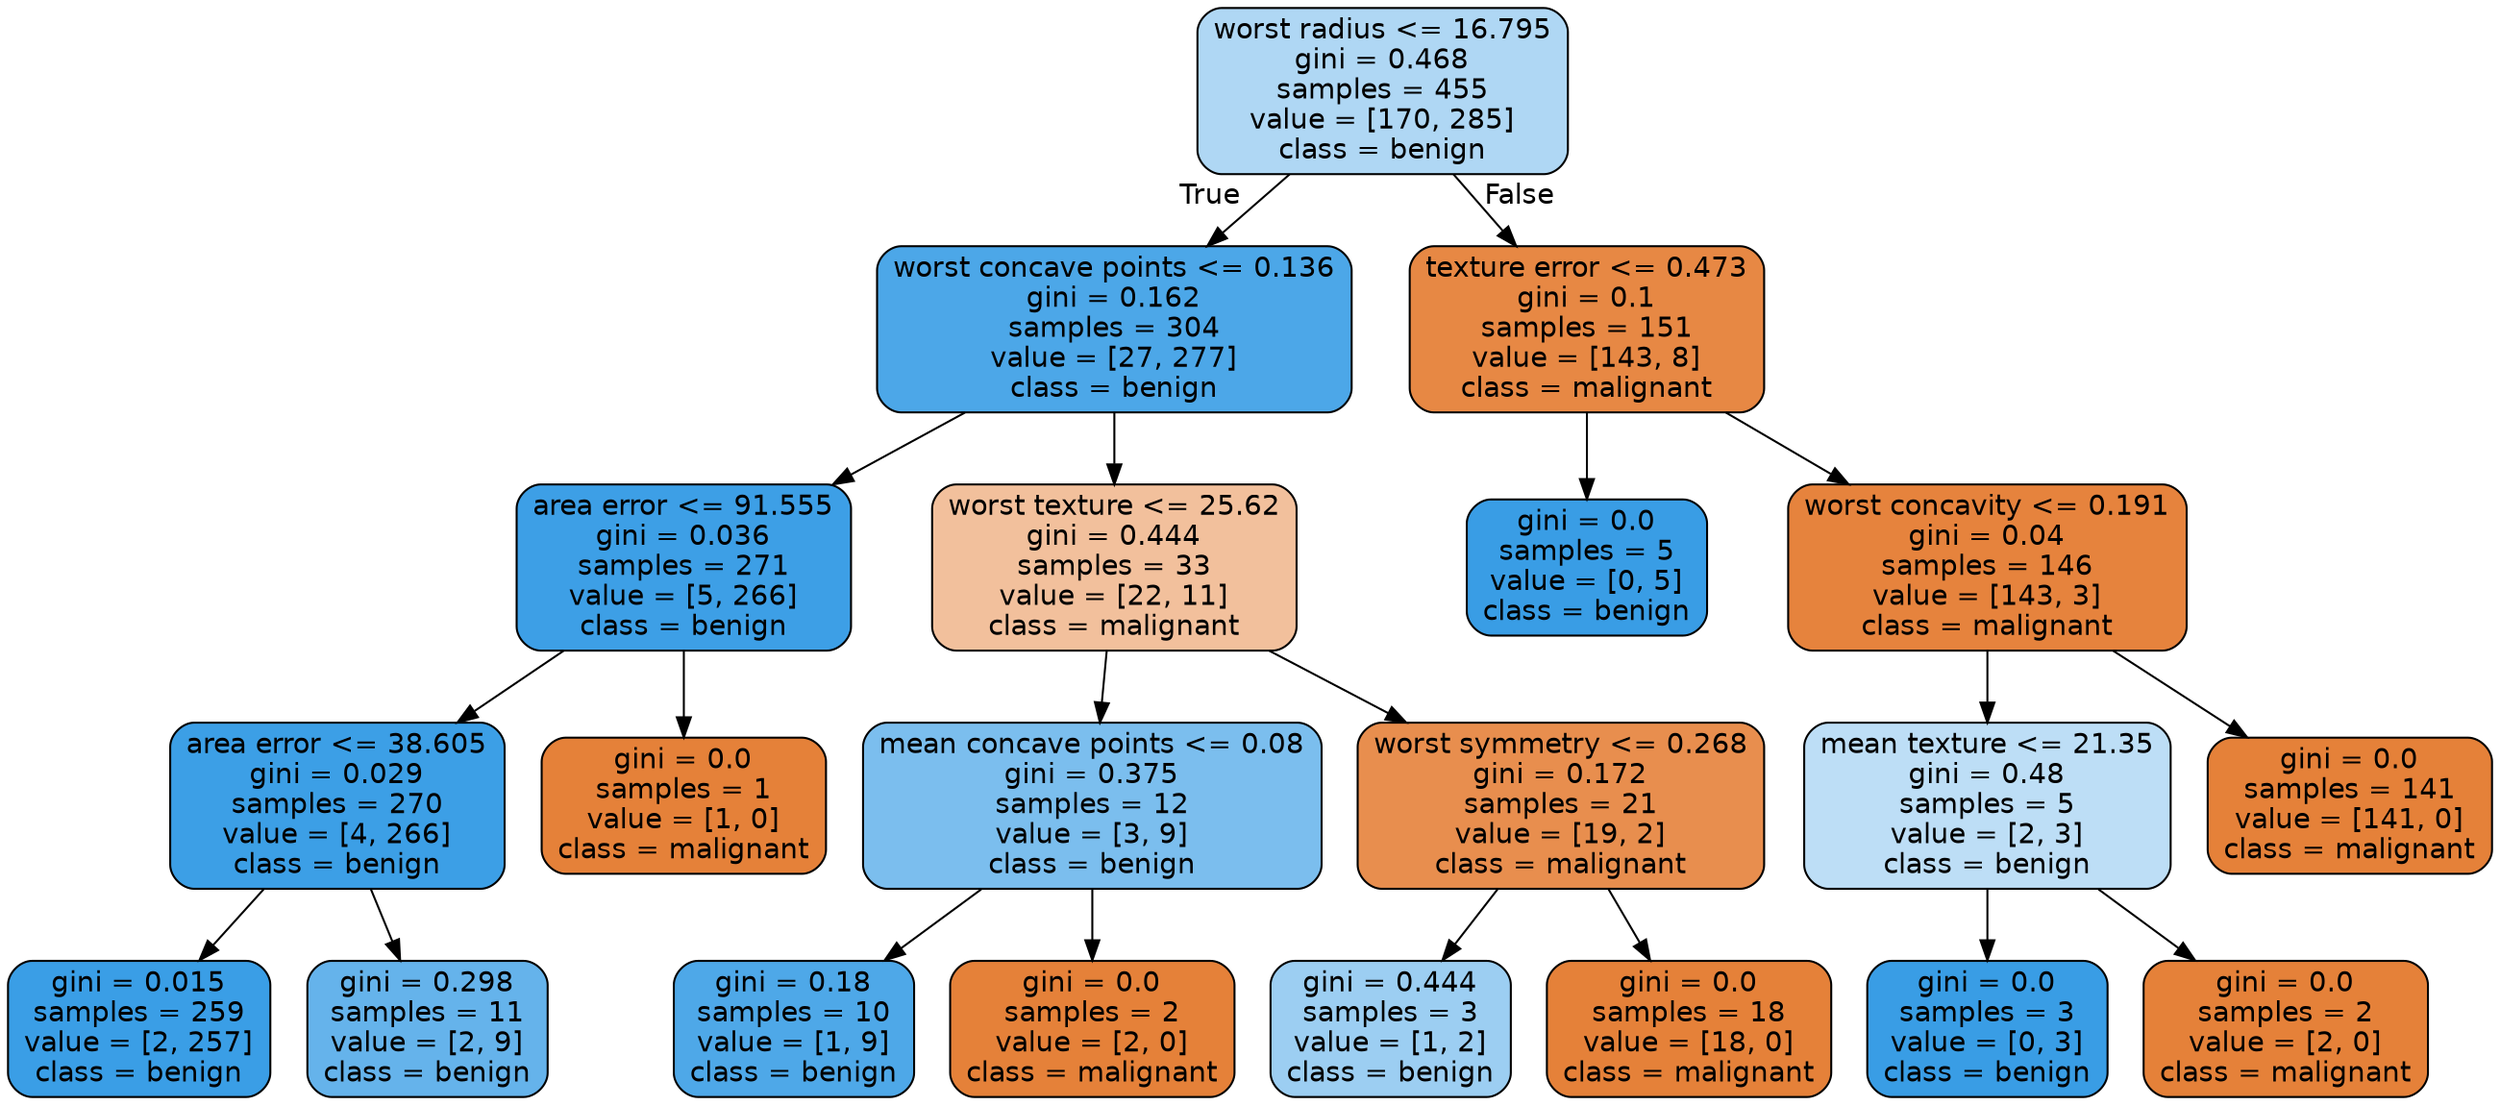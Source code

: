 digraph Tree {
node [shape=box, style="filled, rounded", color="black", fontname=helvetica] ;
edge [fontname=helvetica] ;
0 [label="worst radius <= 16.795\ngini = 0.468\nsamples = 455\nvalue = [170, 285]\nclass = benign", fillcolor="#399de567"] ;
1 [label="worst concave points <= 0.136\ngini = 0.162\nsamples = 304\nvalue = [27, 277]\nclass = benign", fillcolor="#399de5e6"] ;
0 -> 1 [labeldistance=2.5, labelangle=45, headlabel="True"] ;
2 [label="area error <= 91.555\ngini = 0.036\nsamples = 271\nvalue = [5, 266]\nclass = benign", fillcolor="#399de5fa"] ;
1 -> 2 ;
3 [label="area error <= 38.605\ngini = 0.029\nsamples = 270\nvalue = [4, 266]\nclass = benign", fillcolor="#399de5fb"] ;
2 -> 3 ;
4 [label="gini = 0.015\nsamples = 259\nvalue = [2, 257]\nclass = benign", fillcolor="#399de5fd"] ;
3 -> 4 ;
5 [label="gini = 0.298\nsamples = 11\nvalue = [2, 9]\nclass = benign", fillcolor="#399de5c6"] ;
3 -> 5 ;
6 [label="gini = 0.0\nsamples = 1\nvalue = [1, 0]\nclass = malignant", fillcolor="#e58139ff"] ;
2 -> 6 ;
7 [label="worst texture <= 25.62\ngini = 0.444\nsamples = 33\nvalue = [22, 11]\nclass = malignant", fillcolor="#e581397f"] ;
1 -> 7 ;
8 [label="mean concave points <= 0.08\ngini = 0.375\nsamples = 12\nvalue = [3, 9]\nclass = benign", fillcolor="#399de5aa"] ;
7 -> 8 ;
9 [label="gini = 0.18\nsamples = 10\nvalue = [1, 9]\nclass = benign", fillcolor="#399de5e3"] ;
8 -> 9 ;
10 [label="gini = 0.0\nsamples = 2\nvalue = [2, 0]\nclass = malignant", fillcolor="#e58139ff"] ;
8 -> 10 ;
11 [label="worst symmetry <= 0.268\ngini = 0.172\nsamples = 21\nvalue = [19, 2]\nclass = malignant", fillcolor="#e58139e4"] ;
7 -> 11 ;
12 [label="gini = 0.444\nsamples = 3\nvalue = [1, 2]\nclass = benign", fillcolor="#399de57f"] ;
11 -> 12 ;
13 [label="gini = 0.0\nsamples = 18\nvalue = [18, 0]\nclass = malignant", fillcolor="#e58139ff"] ;
11 -> 13 ;
14 [label="texture error <= 0.473\ngini = 0.1\nsamples = 151\nvalue = [143, 8]\nclass = malignant", fillcolor="#e58139f1"] ;
0 -> 14 [labeldistance=2.5, labelangle=-45, headlabel="False"] ;
15 [label="gini = 0.0\nsamples = 5\nvalue = [0, 5]\nclass = benign", fillcolor="#399de5ff"] ;
14 -> 15 ;
16 [label="worst concavity <= 0.191\ngini = 0.04\nsamples = 146\nvalue = [143, 3]\nclass = malignant", fillcolor="#e58139fa"] ;
14 -> 16 ;
17 [label="mean texture <= 21.35\ngini = 0.48\nsamples = 5\nvalue = [2, 3]\nclass = benign", fillcolor="#399de555"] ;
16 -> 17 ;
18 [label="gini = 0.0\nsamples = 3\nvalue = [0, 3]\nclass = benign", fillcolor="#399de5ff"] ;
17 -> 18 ;
19 [label="gini = 0.0\nsamples = 2\nvalue = [2, 0]\nclass = malignant", fillcolor="#e58139ff"] ;
17 -> 19 ;
20 [label="gini = 0.0\nsamples = 141\nvalue = [141, 0]\nclass = malignant", fillcolor="#e58139ff"] ;
16 -> 20 ;
}